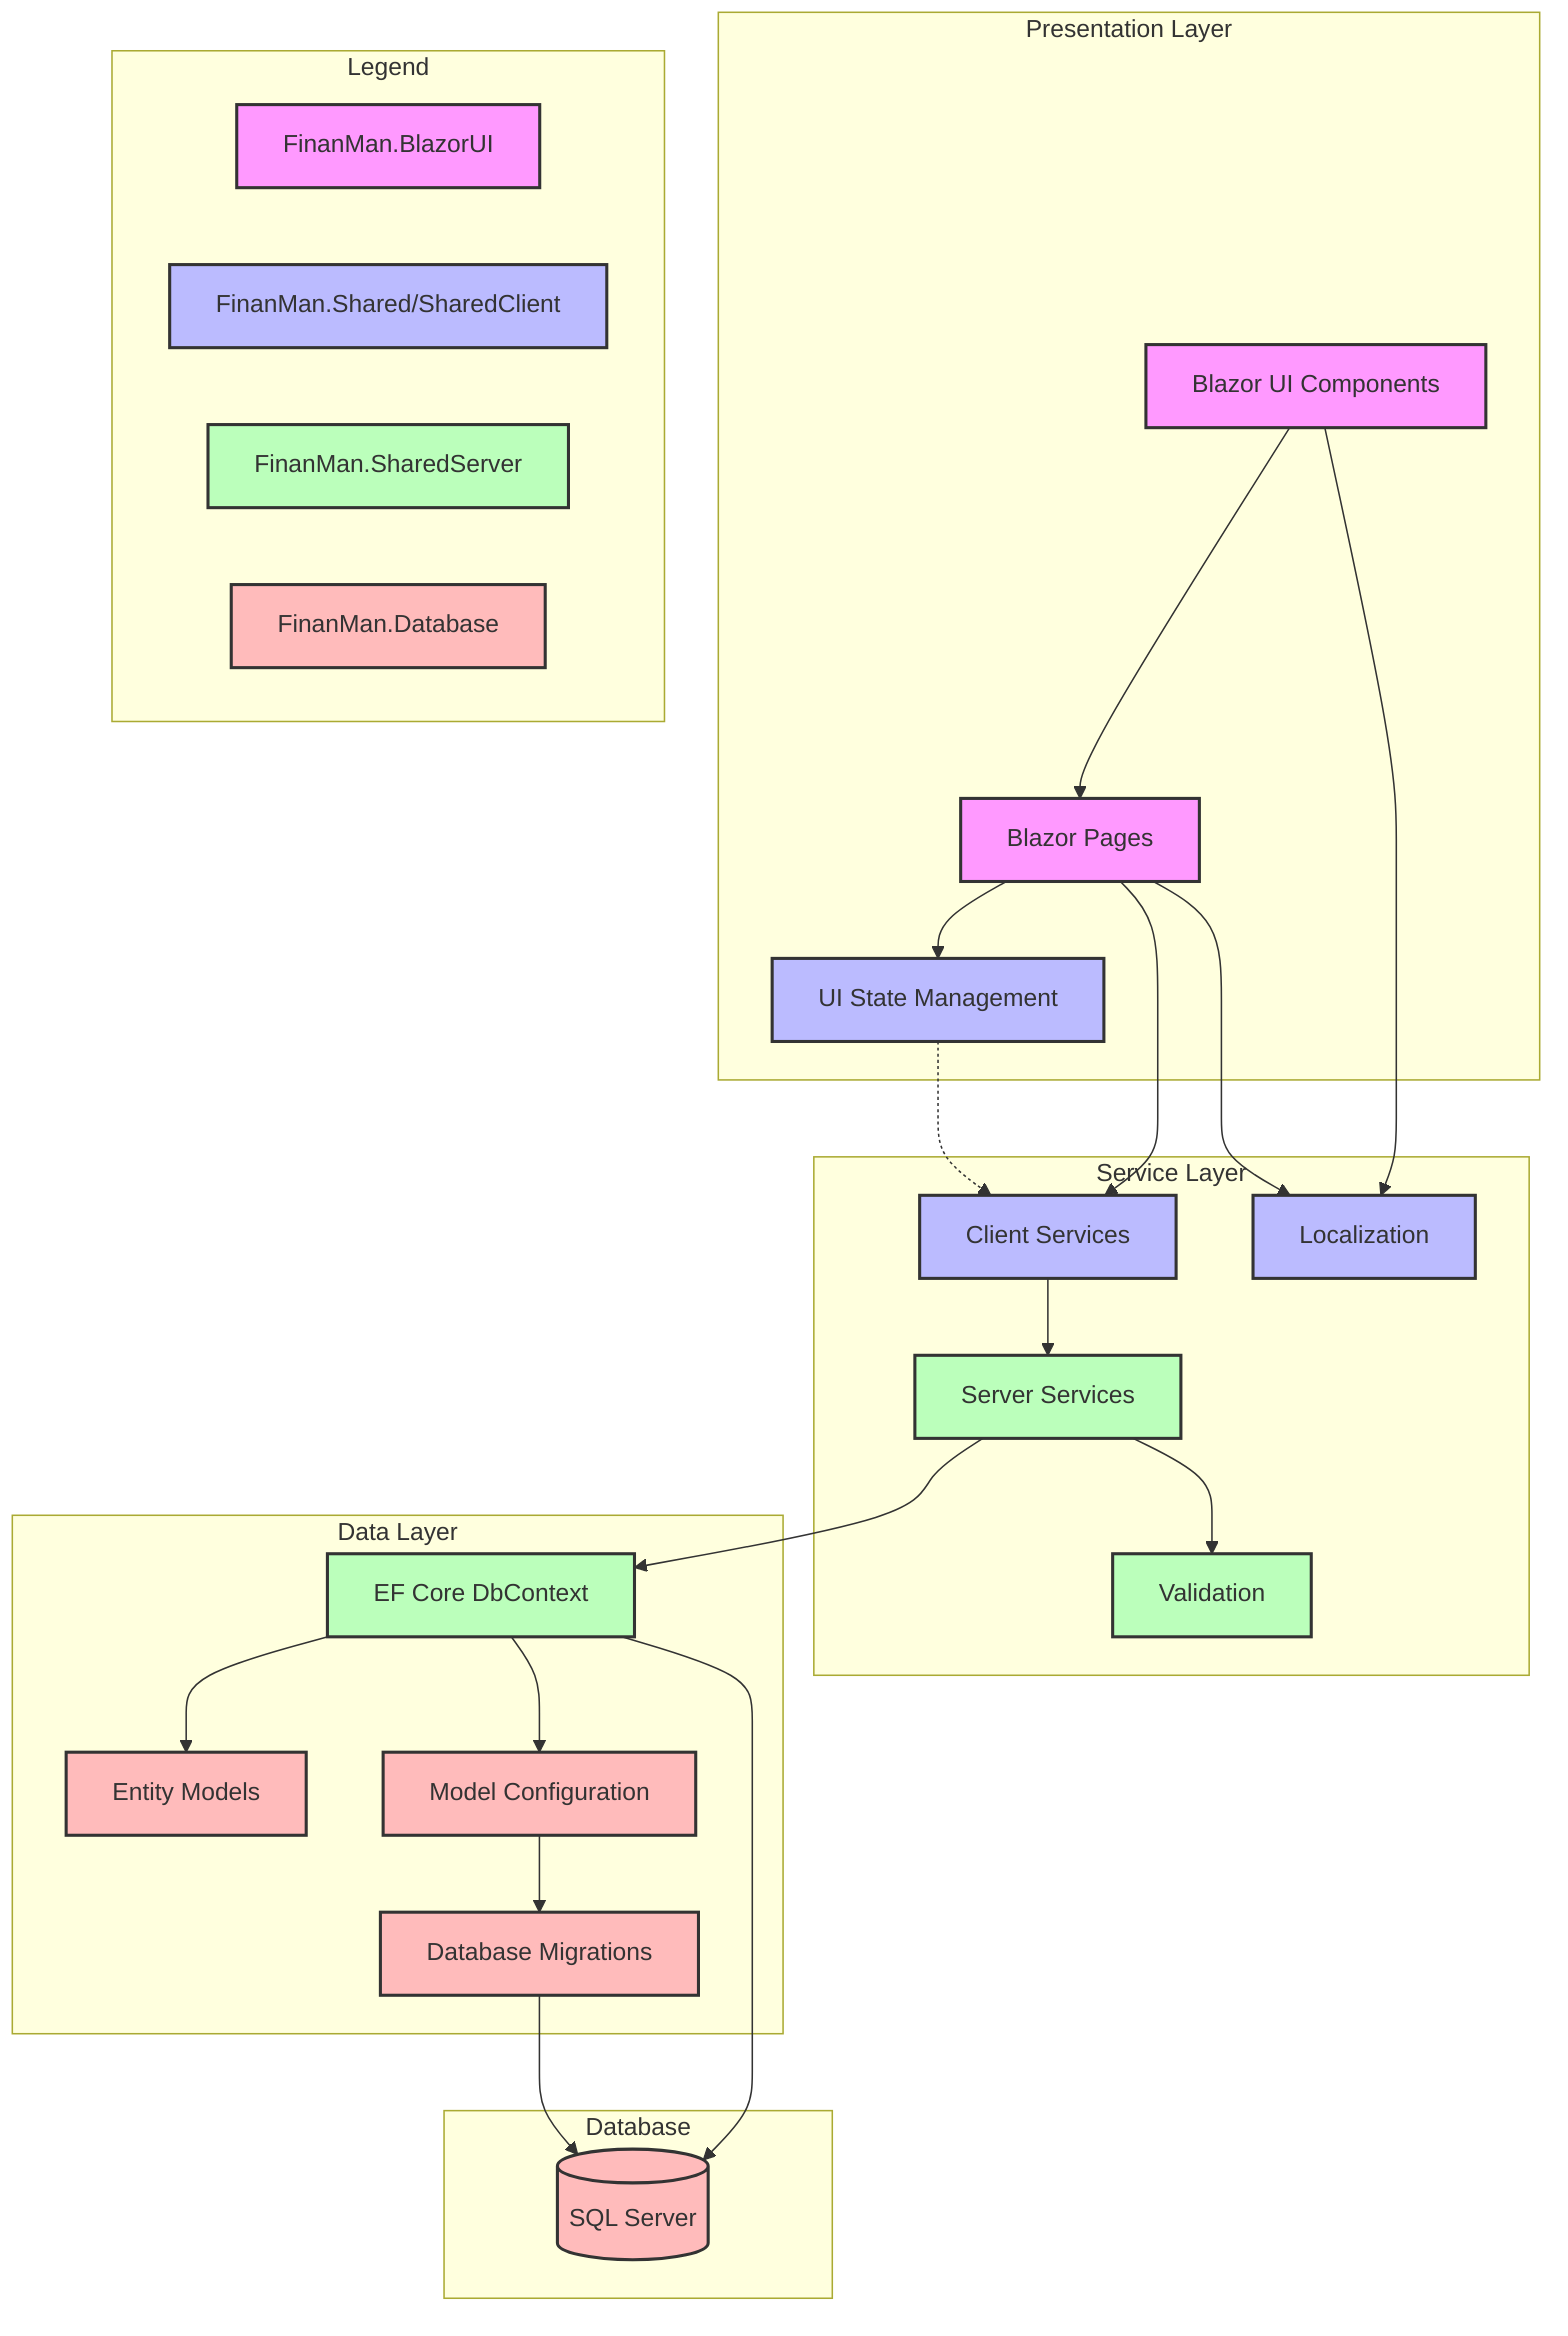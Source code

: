 flowchart TB
%% This chart was generated by Claude AI

    subgraph "Presentation Layer"
        UI["Blazor UI Components"]
        Pages["Blazor Pages"]
        StateManagement["UI State Management"]
    end
    
    subgraph "Service Layer"
        ClientServices["Client Services"]
        ServerServices["Server Services"]
        Validation["Validation"]
        Localization["Localization"]
    end
    
    subgraph "Data Layer"
        DbContext["EF Core DbContext"]
        Entities["Entity Models"]
        ModelConfig["Model Configuration"]
        Migrations["Database Migrations"]
    end
    
    subgraph "Database"
        SqlServer[(SQL Server)]
    end
    
    %% Connections between layers
    UI --> Pages
    Pages --> StateManagement
    Pages --> ClientServices
    
    StateManagement -.-> ClientServices
    ClientServices --> ServerServices
    
    ServerServices --> Validation
    ServerServices --> DbContext
    
    UI --> Localization
    Pages --> Localization
    
    DbContext --> Entities
    DbContext --> ModelConfig
    DbContext --> SqlServer
    
    ModelConfig --> Migrations
    Migrations --> SqlServer
    
    %% Project mappings
    classDef blazorUI fill:#f9f,stroke:#333,stroke-width:2px
    classDef shared fill:#bbf,stroke:#333,stroke-width:2px
    classDef server fill:#bfb,stroke:#333,stroke-width:2px
    classDef database fill:#fbb,stroke:#333,stroke-width:2px
    
    class UI,Pages blazorUI
    class StateManagement,ClientServices,Localization shared
    class ServerServices,Validation,DbContext server
    class Entities,ModelConfig,Migrations,SqlServer database
    
    %% Legend
    subgraph "Legend"
        BlazorUIProj["FinanMan.BlazorUI"]
        SharedProj["FinanMan.Shared/SharedClient"]
        ServerProj["FinanMan.SharedServer"]
        DbProj["FinanMan.Database"]
    end
    
    class BlazorUIProj blazorUI
    class SharedProj shared
    class ServerProj server
    class DbProj database